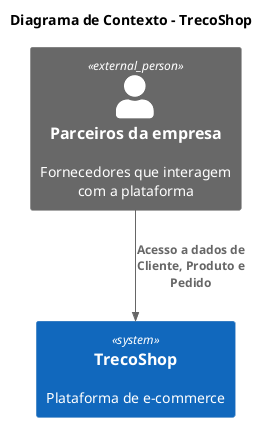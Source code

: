 @startuml C4_Context
!include <C4/C4_Context>

title Diagrama de Contexto - TrecoShop

Person_Ext(Partners, "Parceiros da empresa", "Fornecedores que interagem com a plataforma")
System(TrecoShop, "TrecoShop", "Plataforma de e-commerce")

Rel(Partners, TrecoShop, "Acesso a dados de Cliente, Produto e Pedido")

@enduml
